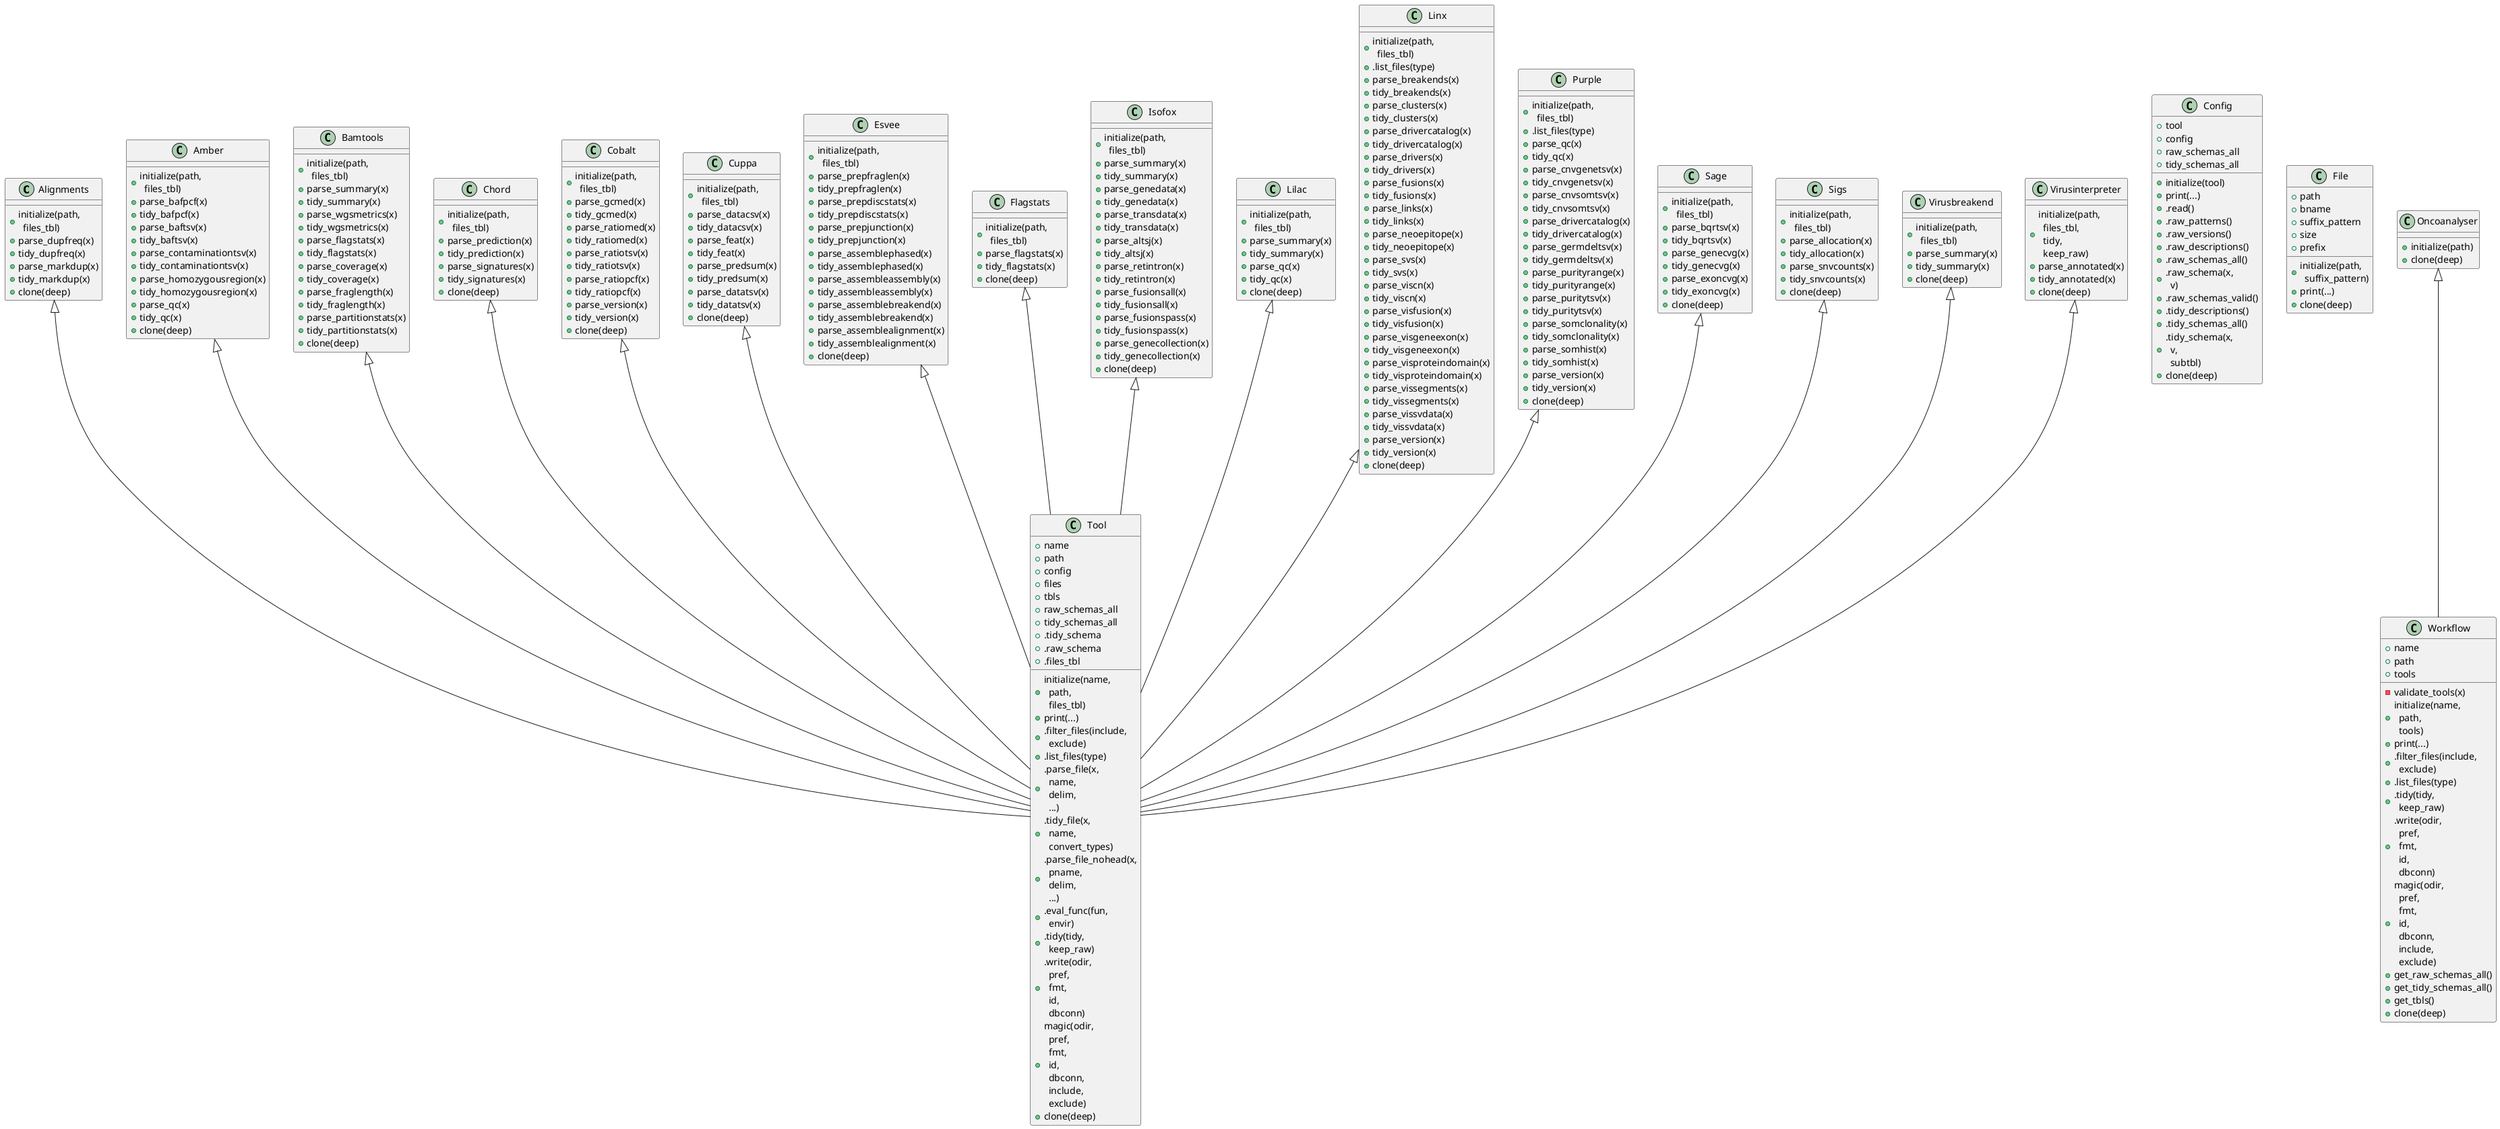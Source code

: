 @startuml

class Alignments {
+initialize(path,\n  files_tbl)
+parse_dupfreq(x)
+tidy_dupfreq(x)
+parse_markdup(x)
+tidy_markdup(x)
+clone(deep)
}

class Amber {
+initialize(path,\n  files_tbl)
+parse_bafpcf(x)
+tidy_bafpcf(x)
+parse_baftsv(x)
+tidy_baftsv(x)
+parse_contaminationtsv(x)
+tidy_contaminationtsv(x)
+parse_homozygousregion(x)
+tidy_homozygousregion(x)
+parse_qc(x)
+tidy_qc(x)
+clone(deep)
}

class Bamtools {
+initialize(path,\n  files_tbl)
+parse_summary(x)
+tidy_summary(x)
+parse_wgsmetrics(x)
+tidy_wgsmetrics(x)
+parse_flagstats(x)
+tidy_flagstats(x)
+parse_coverage(x)
+tidy_coverage(x)
+parse_fraglength(x)
+tidy_fraglength(x)
+parse_partitionstats(x)
+tidy_partitionstats(x)
+clone(deep)
}

class Chord {
+initialize(path,\n  files_tbl)
+parse_prediction(x)
+tidy_prediction(x)
+parse_signatures(x)
+tidy_signatures(x)
+clone(deep)
}

class Cobalt {
+initialize(path,\n  files_tbl)
+parse_gcmed(x)
+tidy_gcmed(x)
+parse_ratiomed(x)
+tidy_ratiomed(x)
+parse_ratiotsv(x)
+tidy_ratiotsv(x)
+parse_ratiopcf(x)
+tidy_ratiopcf(x)
+parse_version(x)
+tidy_version(x)
+clone(deep)
}

class Config {
+tool
+config
+raw_schemas_all
+tidy_schemas_all
+initialize(tool)
+print(...)
+.read()
+.raw_patterns()
+.raw_versions()
+.raw_descriptions()
+.raw_schemas_all()
+.raw_schema(x,\n  v)
+.raw_schemas_valid()
+.tidy_descriptions()
+.tidy_schemas_all()
+.tidy_schema(x,\n  v,\n  subtbl)
+clone(deep)
}

class Cuppa {
+initialize(path,\n  files_tbl)
+parse_datacsv(x)
+tidy_datacsv(x)
+parse_feat(x)
+tidy_feat(x)
+parse_predsum(x)
+tidy_predsum(x)
+parse_datatsv(x)
+tidy_datatsv(x)
+clone(deep)
}

class Esvee {
+initialize(path,\n  files_tbl)
+parse_prepfraglen(x)
+tidy_prepfraglen(x)
+parse_prepdiscstats(x)
+tidy_prepdiscstats(x)
+parse_prepjunction(x)
+tidy_prepjunction(x)
+parse_assemblephased(x)
+tidy_assemblephased(x)
+parse_assembleassembly(x)
+tidy_assembleassembly(x)
+parse_assemblebreakend(x)
+tidy_assemblebreakend(x)
+parse_assemblealignment(x)
+tidy_assemblealignment(x)
+clone(deep)
}

class File {
+path
+bname
+suffix_pattern
+size
+prefix
+initialize(path,\n  suffix_pattern)
+print(...)
+clone(deep)
}

class Flagstats {
+initialize(path,\n  files_tbl)
+parse_flagstats(x)
+tidy_flagstats(x)
+clone(deep)
}

class Isofox {
+initialize(path,\n  files_tbl)
+parse_summary(x)
+tidy_summary(x)
+parse_genedata(x)
+tidy_genedata(x)
+parse_transdata(x)
+tidy_transdata(x)
+parse_altsj(x)
+tidy_altsj(x)
+parse_retintron(x)
+tidy_retintron(x)
+parse_fusionsall(x)
+tidy_fusionsall(x)
+parse_fusionspass(x)
+tidy_fusionspass(x)
+parse_genecollection(x)
+tidy_genecollection(x)
+clone(deep)
}

class Lilac {
+initialize(path,\n  files_tbl)
+parse_summary(x)
+tidy_summary(x)
+parse_qc(x)
+tidy_qc(x)
+clone(deep)
}

class Linx {
+initialize(path,\n  files_tbl)
+.list_files(type)
+parse_breakends(x)
+tidy_breakends(x)
+parse_clusters(x)
+tidy_clusters(x)
+parse_drivercatalog(x)
+tidy_drivercatalog(x)
+parse_drivers(x)
+tidy_drivers(x)
+parse_fusions(x)
+tidy_fusions(x)
+parse_links(x)
+tidy_links(x)
+parse_neoepitope(x)
+tidy_neoepitope(x)
+parse_svs(x)
+tidy_svs(x)
+parse_viscn(x)
+tidy_viscn(x)
+parse_visfusion(x)
+tidy_visfusion(x)
+parse_visgeneexon(x)
+tidy_visgeneexon(x)
+parse_visproteindomain(x)
+tidy_visproteindomain(x)
+parse_vissegments(x)
+tidy_vissegments(x)
+parse_vissvdata(x)
+tidy_vissvdata(x)
+parse_version(x)
+tidy_version(x)
+clone(deep)
}

class Oncoanalyser {
+initialize(path)
+clone(deep)
}

class Purple {
+initialize(path,\n  files_tbl)
+.list_files(type)
+parse_qc(x)
+tidy_qc(x)
+parse_cnvgenetsv(x)
+tidy_cnvgenetsv(x)
+parse_cnvsomtsv(x)
+tidy_cnvsomtsv(x)
+parse_drivercatalog(x)
+tidy_drivercatalog(x)
+parse_germdeltsv(x)
+tidy_germdeltsv(x)
+parse_purityrange(x)
+tidy_purityrange(x)
+parse_puritytsv(x)
+tidy_puritytsv(x)
+parse_somclonality(x)
+tidy_somclonality(x)
+parse_somhist(x)
+tidy_somhist(x)
+parse_version(x)
+tidy_version(x)
+clone(deep)
}

class Sage {
+initialize(path,\n  files_tbl)
+parse_bqrtsv(x)
+tidy_bqrtsv(x)
+parse_genecvg(x)
+tidy_genecvg(x)
+parse_exoncvg(x)
+tidy_exoncvg(x)
+clone(deep)
}

class Sigs {
+initialize(path,\n  files_tbl)
+parse_allocation(x)
+tidy_allocation(x)
+parse_snvcounts(x)
+tidy_snvcounts(x)
+clone(deep)
}

class Tool {
+name
+path
+config
+files
+tbls
+raw_schemas_all
+tidy_schemas_all
+.tidy_schema
+.raw_schema
+.files_tbl
+initialize(name,\n  path,\n  files_tbl)
+print(...)
+.filter_files(include,\n  exclude)
+.list_files(type)
+.parse_file(x,\n  name,\n  delim,\n  ...)
+.tidy_file(x,\n  name,\n  convert_types)
+.parse_file_nohead(x,\n  pname,\n  delim,\n  ...)
+.eval_func(fun,\n  envir)
+.tidy(tidy,\n  keep_raw)
+.write(odir,\n  pref,\n  fmt,\n  id,\n  dbconn)
+magic(odir,\n  pref,\n  fmt,\n  id,\n  dbconn,\n  include,\n  exclude)
+clone(deep)
}

class Virusbreakend {
+initialize(path,\n  files_tbl)
+parse_summary(x)
+tidy_summary(x)
+clone(deep)
}

class Virusinterpreter {
+initialize(path,\n  files_tbl,\n  tidy,\n  keep_raw)
+parse_annotated(x)
+tidy_annotated(x)
+clone(deep)
}

class Workflow {
+name
+path
+tools
-validate_tools(x)
+initialize(name,\n  path,\n  tools)
+print(...)
+.filter_files(include,\n  exclude)
+.list_files(type)
+.tidy(tidy,\n  keep_raw)
+.write(odir,\n  pref,\n  fmt,\n  id,\n  dbconn)
+magic(odir,\n  pref,\n  fmt,\n  id,\n  dbconn,\n  include,\n  exclude)
+get_raw_schemas_all()
+get_tidy_schemas_all()
+get_tbls()
+clone(deep)
}
Alignments <|-- Tool
Amber <|-- Tool
Bamtools <|-- Tool
Chord <|-- Tool
Cobalt <|-- Tool
Cuppa <|-- Tool
Esvee <|-- Tool
Flagstats <|-- Tool
Isofox <|-- Tool
Lilac <|-- Tool
Linx <|-- Tool
Oncoanalyser <|-- Workflow
Purple <|-- Tool
Sage <|-- Tool
Sigs <|-- Tool
Virusbreakend <|-- Tool
Virusinterpreter <|-- Tool
@enduml
